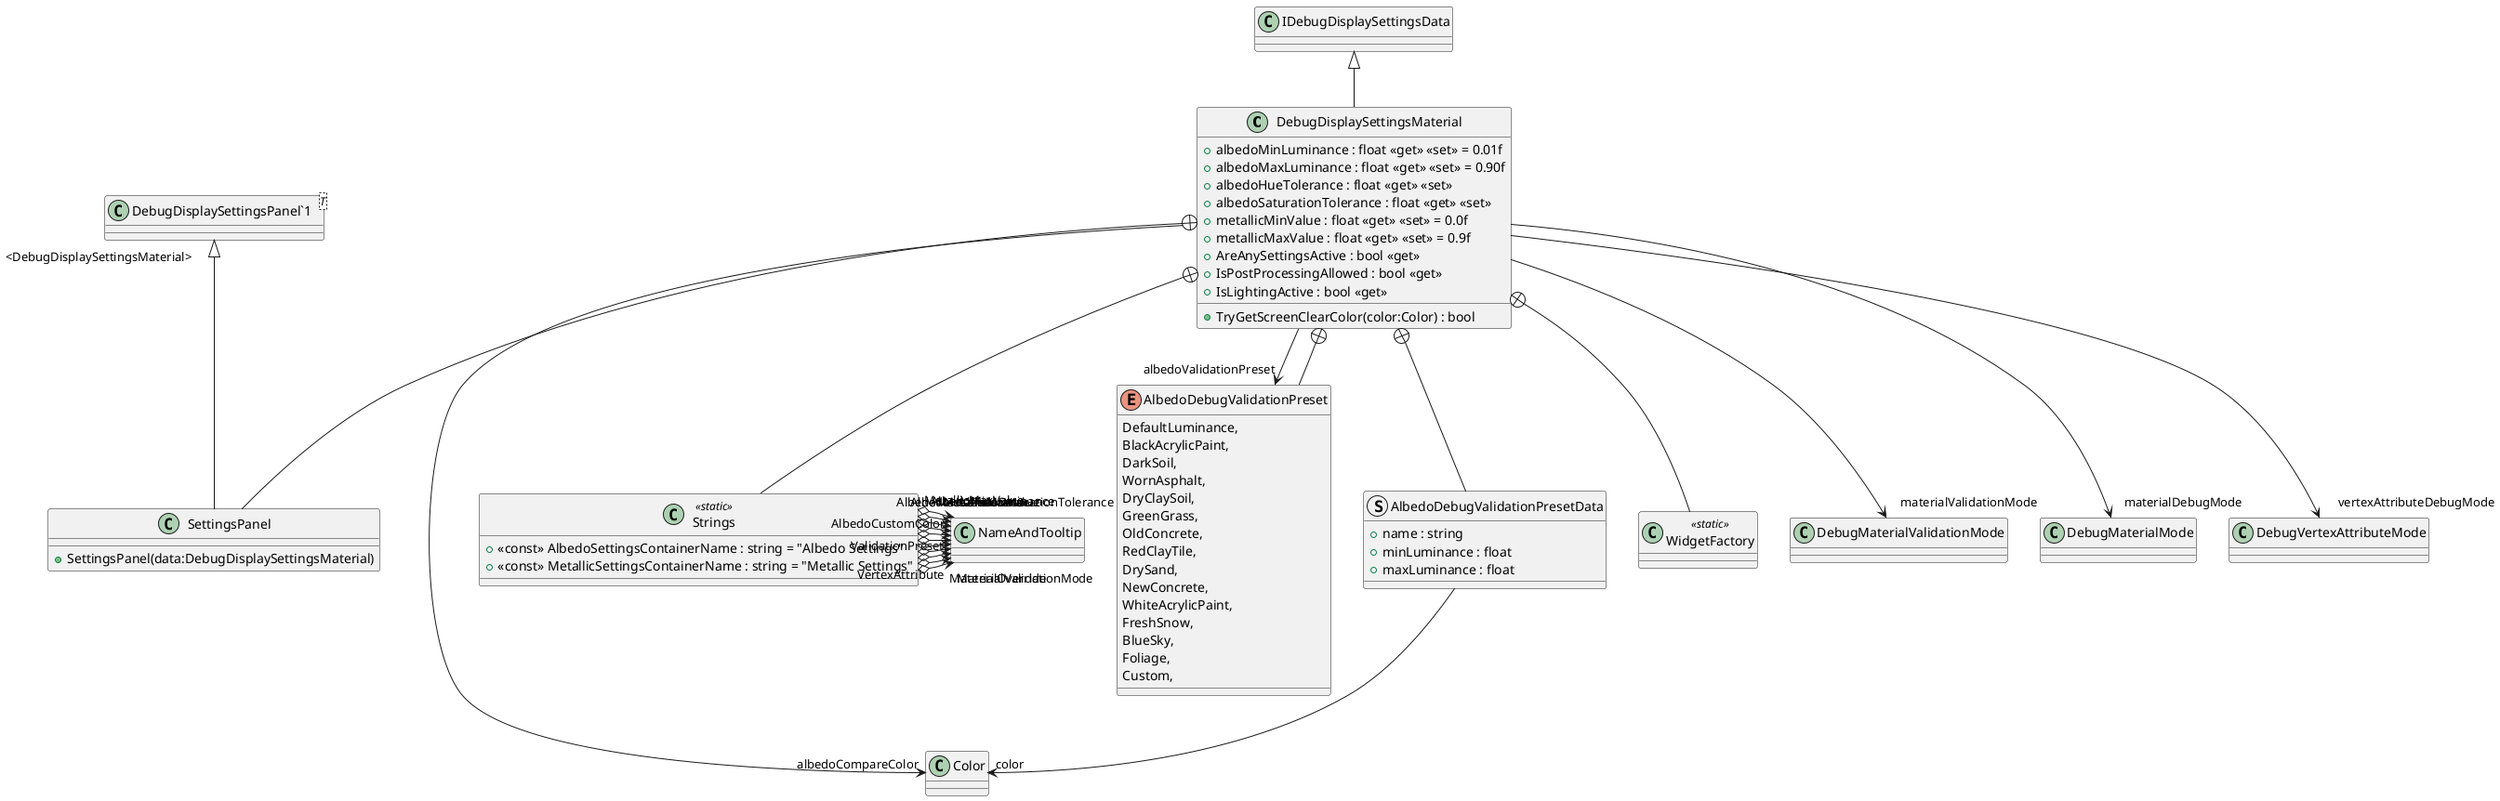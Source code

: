 @startuml
class DebugDisplaySettingsMaterial {
    + albedoMinLuminance : float <<get>> <<set>> = 0.01f
    + albedoMaxLuminance : float <<get>> <<set>> = 0.90f
    + albedoHueTolerance : float <<get>> <<set>>
    + albedoSaturationTolerance : float <<get>> <<set>>
    + metallicMinValue : float <<get>> <<set>> = 0.0f
    + metallicMaxValue : float <<get>> <<set>> = 0.9f
    + AreAnySettingsActive : bool <<get>>
    + IsPostProcessingAllowed : bool <<get>>
    + IsLightingActive : bool <<get>>
    + TryGetScreenClearColor(color:Color) : bool
}
enum AlbedoDebugValidationPreset {
    DefaultLuminance,
    BlackAcrylicPaint,
    DarkSoil,
    WornAsphalt,
    DryClaySoil,
    GreenGrass,
    OldConcrete,
    RedClayTile,
    DrySand,
    NewConcrete,
    WhiteAcrylicPaint,
    FreshSnow,
    BlueSky,
    Foliage,
    Custom,
}
struct AlbedoDebugValidationPresetData {
    + name : string
    + minLuminance : float
    + maxLuminance : float
}
class Strings <<static>> {
    + <<const>> AlbedoSettingsContainerName : string = "Albedo Settings"
    + <<const>> MetallicSettingsContainerName : string = "Metallic Settings"
}
class WidgetFactory <<static>> {
}
class SettingsPanel {
    + SettingsPanel(data:DebugDisplaySettingsMaterial)
}
class "DebugDisplaySettingsPanel`1"<T> {
}
IDebugDisplaySettingsData <|-- DebugDisplaySettingsMaterial
DebugDisplaySettingsMaterial --> "albedoValidationPreset" AlbedoDebugValidationPreset
DebugDisplaySettingsMaterial o-> "albedoCompareColor" Color
DebugDisplaySettingsMaterial --> "materialValidationMode" DebugMaterialValidationMode
DebugDisplaySettingsMaterial --> "materialDebugMode" DebugMaterialMode
DebugDisplaySettingsMaterial --> "vertexAttributeDebugMode" DebugVertexAttributeMode
DebugDisplaySettingsMaterial +-- AlbedoDebugValidationPreset
DebugDisplaySettingsMaterial +-- AlbedoDebugValidationPresetData
AlbedoDebugValidationPresetData --> "color" Color
DebugDisplaySettingsMaterial +-- Strings
Strings o-> "MaterialOverride" NameAndTooltip
Strings o-> "VertexAttribute" NameAndTooltip
Strings o-> "MaterialValidationMode" NameAndTooltip
Strings o-> "ValidationPreset" NameAndTooltip
Strings o-> "AlbedoCustomColor" NameAndTooltip
Strings o-> "AlbedoMinLuminance" NameAndTooltip
Strings o-> "AlbedoMaxLuminance" NameAndTooltip
Strings o-> "AlbedoHueTolerance" NameAndTooltip
Strings o-> "AlbedoSaturationTolerance" NameAndTooltip
Strings o-> "MetallicMinValue" NameAndTooltip
Strings o-> "MetallicMaxValue" NameAndTooltip
DebugDisplaySettingsMaterial +-- WidgetFactory
DebugDisplaySettingsMaterial +-- SettingsPanel
"DebugDisplaySettingsPanel`1" "<DebugDisplaySettingsMaterial>" <|-- SettingsPanel
@enduml
